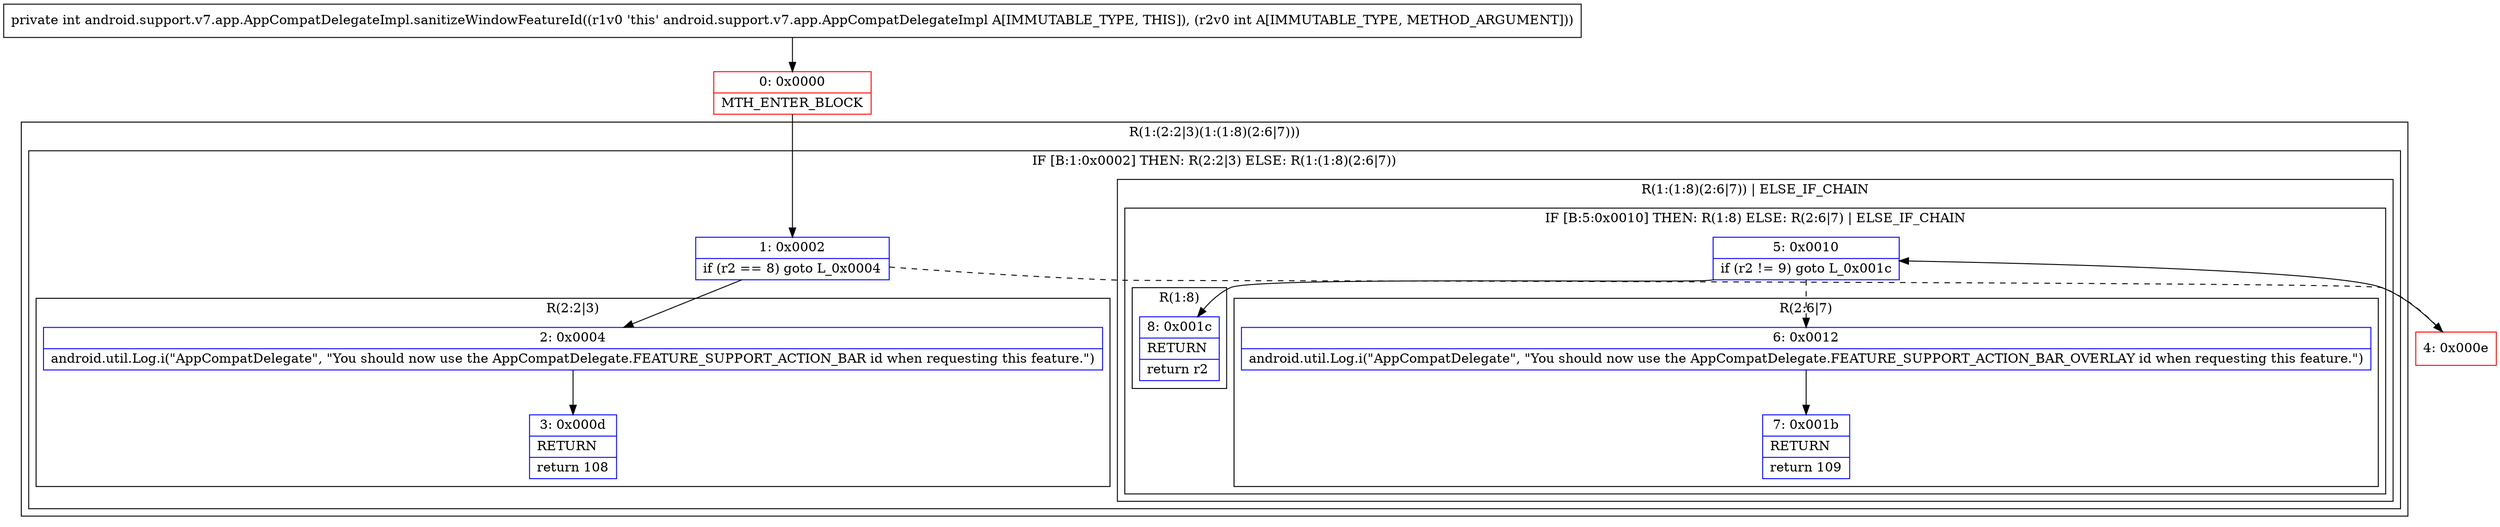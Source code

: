 digraph "CFG forandroid.support.v7.app.AppCompatDelegateImpl.sanitizeWindowFeatureId(I)I" {
subgraph cluster_Region_674414388 {
label = "R(1:(2:2|3)(1:(1:8)(2:6|7)))";
node [shape=record,color=blue];
subgraph cluster_IfRegion_99344331 {
label = "IF [B:1:0x0002] THEN: R(2:2|3) ELSE: R(1:(1:8)(2:6|7))";
node [shape=record,color=blue];
Node_1 [shape=record,label="{1\:\ 0x0002|if (r2 == 8) goto L_0x0004\l}"];
subgraph cluster_Region_1082512928 {
label = "R(2:2|3)";
node [shape=record,color=blue];
Node_2 [shape=record,label="{2\:\ 0x0004|android.util.Log.i(\"AppCompatDelegate\", \"You should now use the AppCompatDelegate.FEATURE_SUPPORT_ACTION_BAR id when requesting this feature.\")\l}"];
Node_3 [shape=record,label="{3\:\ 0x000d|RETURN\l|return 108\l}"];
}
subgraph cluster_Region_1124164606 {
label = "R(1:(1:8)(2:6|7)) | ELSE_IF_CHAIN\l";
node [shape=record,color=blue];
subgraph cluster_IfRegion_2130161589 {
label = "IF [B:5:0x0010] THEN: R(1:8) ELSE: R(2:6|7) | ELSE_IF_CHAIN\l";
node [shape=record,color=blue];
Node_5 [shape=record,label="{5\:\ 0x0010|if (r2 != 9) goto L_0x001c\l}"];
subgraph cluster_Region_624501287 {
label = "R(1:8)";
node [shape=record,color=blue];
Node_8 [shape=record,label="{8\:\ 0x001c|RETURN\l|return r2\l}"];
}
subgraph cluster_Region_1264829558 {
label = "R(2:6|7)";
node [shape=record,color=blue];
Node_6 [shape=record,label="{6\:\ 0x0012|android.util.Log.i(\"AppCompatDelegate\", \"You should now use the AppCompatDelegate.FEATURE_SUPPORT_ACTION_BAR_OVERLAY id when requesting this feature.\")\l}"];
Node_7 [shape=record,label="{7\:\ 0x001b|RETURN\l|return 109\l}"];
}
}
}
}
}
Node_0 [shape=record,color=red,label="{0\:\ 0x0000|MTH_ENTER_BLOCK\l}"];
Node_4 [shape=record,color=red,label="{4\:\ 0x000e}"];
MethodNode[shape=record,label="{private int android.support.v7.app.AppCompatDelegateImpl.sanitizeWindowFeatureId((r1v0 'this' android.support.v7.app.AppCompatDelegateImpl A[IMMUTABLE_TYPE, THIS]), (r2v0 int A[IMMUTABLE_TYPE, METHOD_ARGUMENT])) }"];
MethodNode -> Node_0;
Node_1 -> Node_2;
Node_1 -> Node_4[style=dashed];
Node_2 -> Node_3;
Node_5 -> Node_6[style=dashed];
Node_5 -> Node_8;
Node_6 -> Node_7;
Node_0 -> Node_1;
Node_4 -> Node_5;
}

